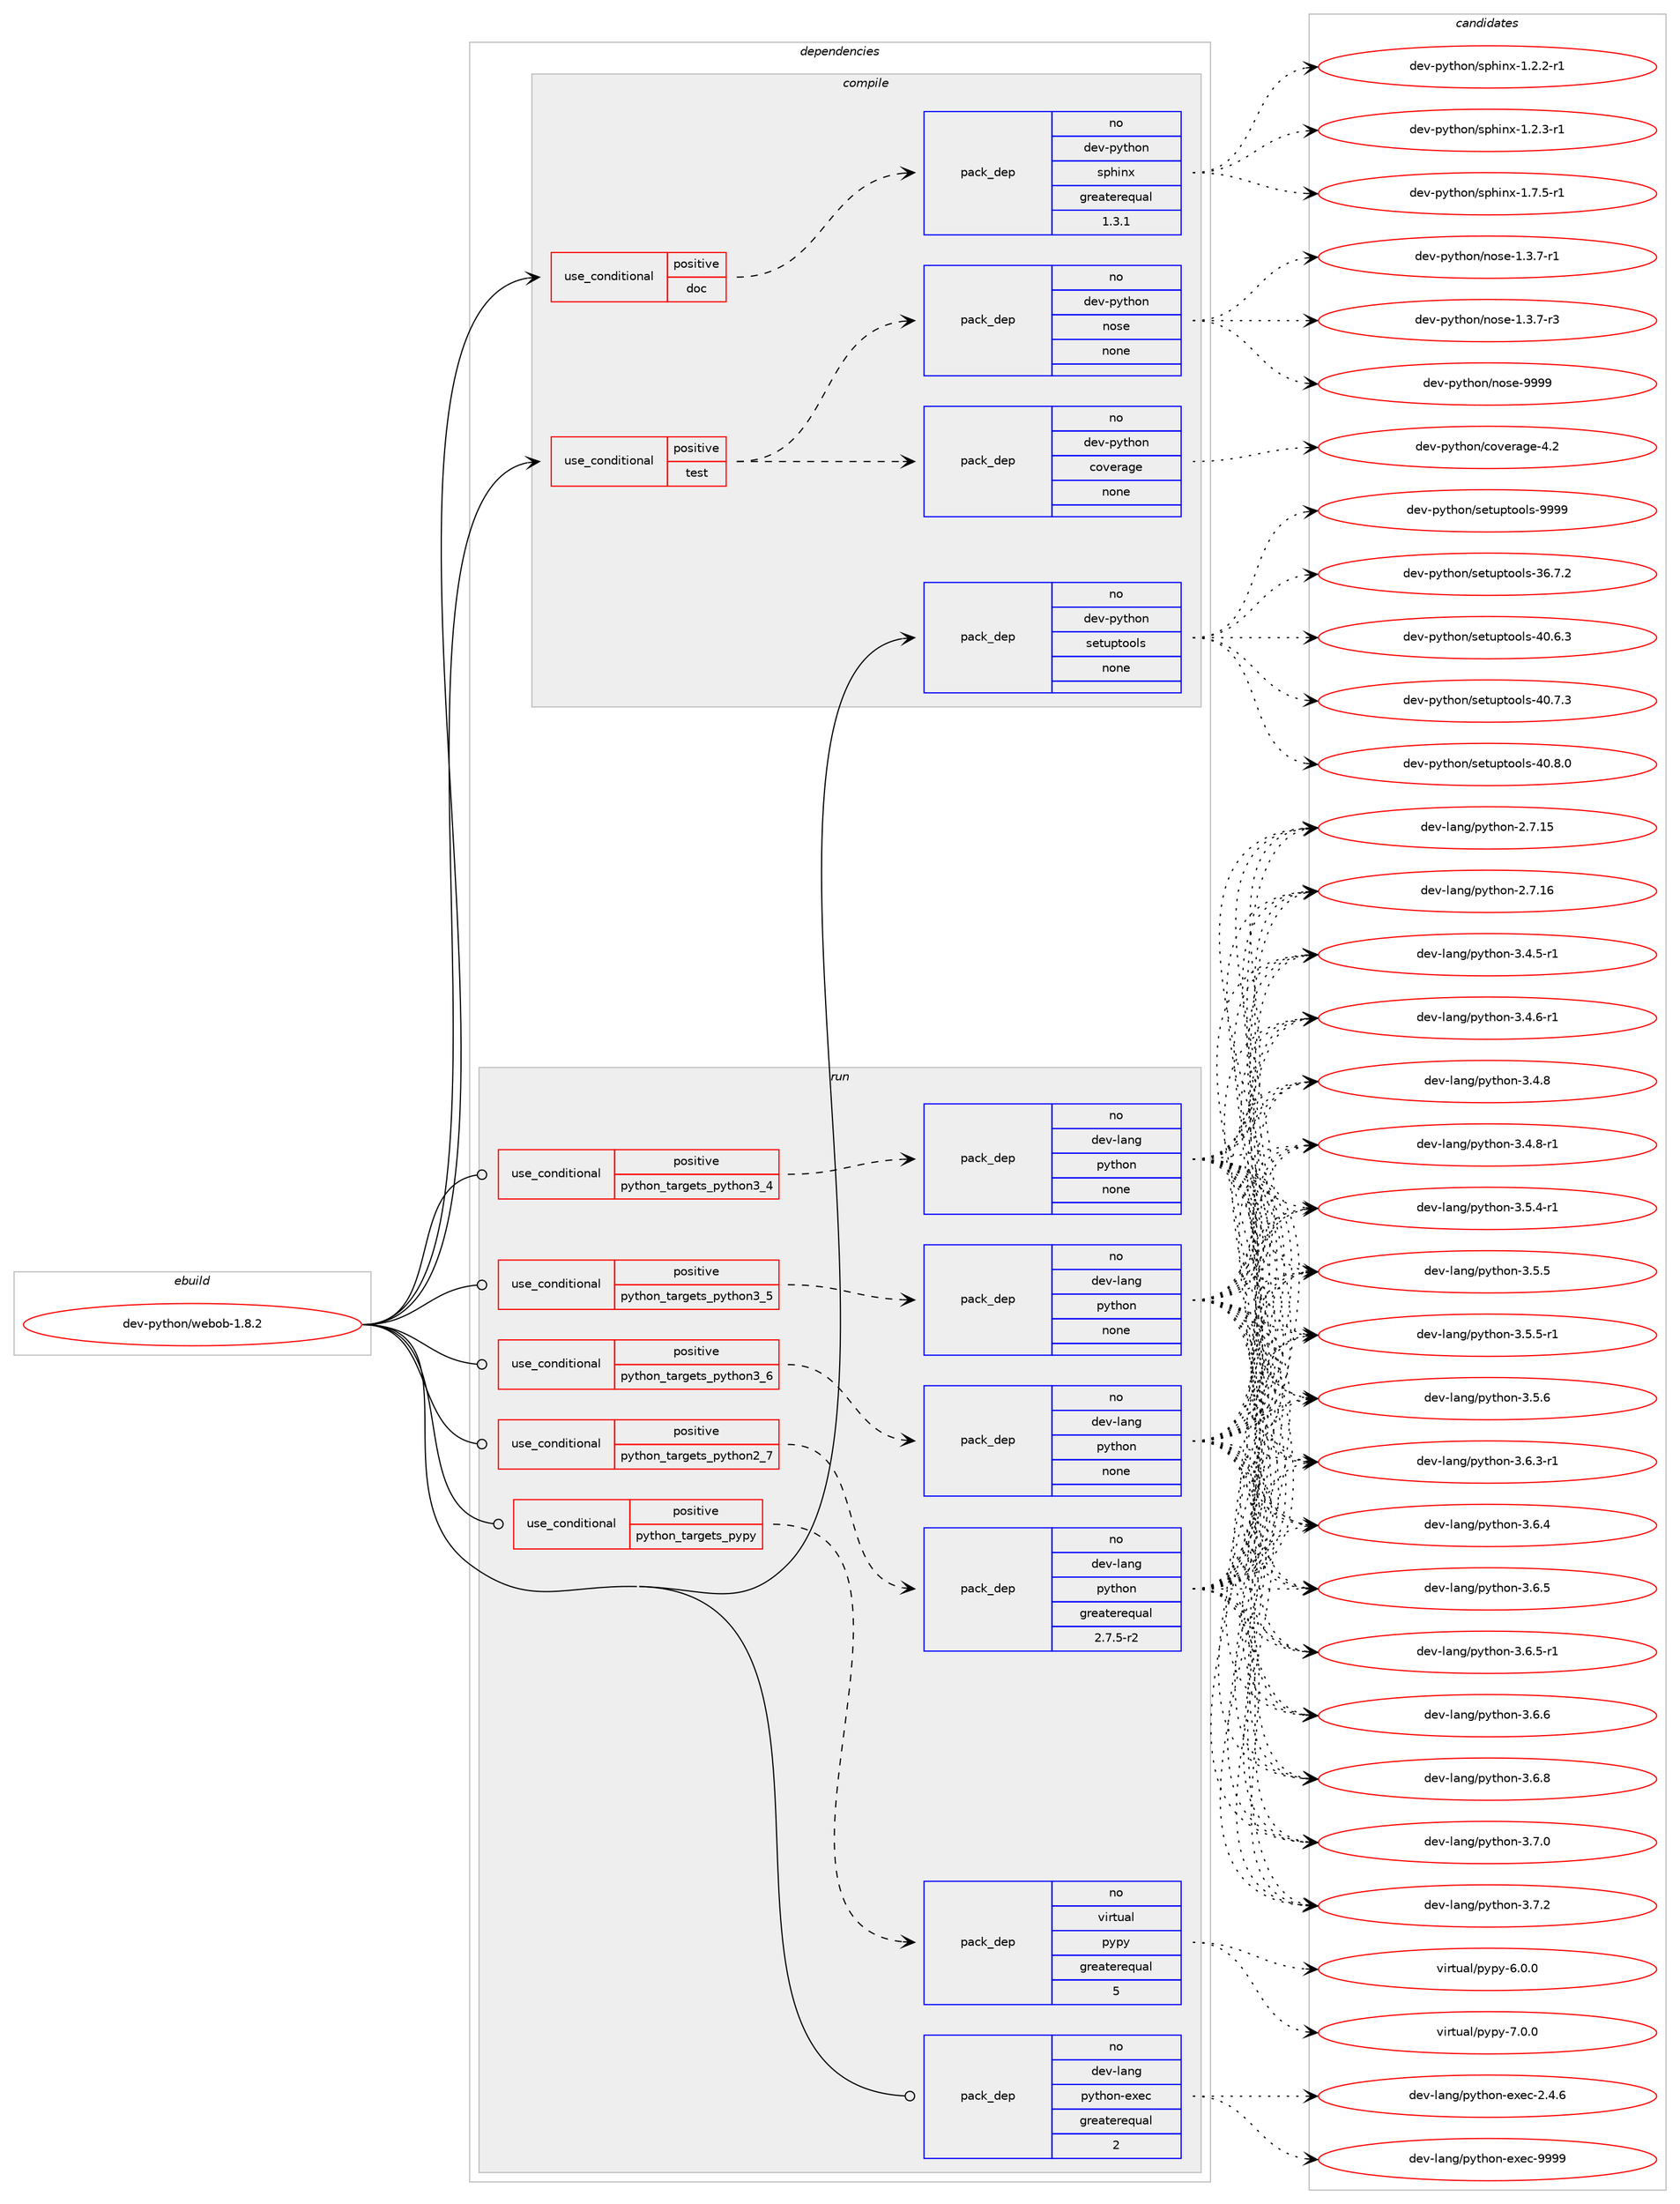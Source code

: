 digraph prolog {

# *************
# Graph options
# *************

newrank=true;
concentrate=true;
compound=true;
graph [rankdir=LR,fontname=Helvetica,fontsize=10,ranksep=1.5];#, ranksep=2.5, nodesep=0.2];
edge  [arrowhead=vee];
node  [fontname=Helvetica,fontsize=10];

# **********
# The ebuild
# **********

subgraph cluster_leftcol {
color=gray;
rank=same;
label=<<i>ebuild</i>>;
id [label="dev-python/webob-1.8.2", color=red, width=4, href="../dev-python/webob-1.8.2.svg"];
}

# ****************
# The dependencies
# ****************

subgraph cluster_midcol {
color=gray;
label=<<i>dependencies</i>>;
subgraph cluster_compile {
fillcolor="#eeeeee";
style=filled;
label=<<i>compile</i>>;
subgraph cond386706 {
dependency1447666 [label=<<TABLE BORDER="0" CELLBORDER="1" CELLSPACING="0" CELLPADDING="4"><TR><TD ROWSPAN="3" CELLPADDING="10">use_conditional</TD></TR><TR><TD>positive</TD></TR><TR><TD>doc</TD></TR></TABLE>>, shape=none, color=red];
subgraph pack1037590 {
dependency1447667 [label=<<TABLE BORDER="0" CELLBORDER="1" CELLSPACING="0" CELLPADDING="4" WIDTH="220"><TR><TD ROWSPAN="6" CELLPADDING="30">pack_dep</TD></TR><TR><TD WIDTH="110">no</TD></TR><TR><TD>dev-python</TD></TR><TR><TD>sphinx</TD></TR><TR><TD>greaterequal</TD></TR><TR><TD>1.3.1</TD></TR></TABLE>>, shape=none, color=blue];
}
dependency1447666:e -> dependency1447667:w [weight=20,style="dashed",arrowhead="vee"];
}
id:e -> dependency1447666:w [weight=20,style="solid",arrowhead="vee"];
subgraph cond386707 {
dependency1447668 [label=<<TABLE BORDER="0" CELLBORDER="1" CELLSPACING="0" CELLPADDING="4"><TR><TD ROWSPAN="3" CELLPADDING="10">use_conditional</TD></TR><TR><TD>positive</TD></TR><TR><TD>test</TD></TR></TABLE>>, shape=none, color=red];
subgraph pack1037591 {
dependency1447669 [label=<<TABLE BORDER="0" CELLBORDER="1" CELLSPACING="0" CELLPADDING="4" WIDTH="220"><TR><TD ROWSPAN="6" CELLPADDING="30">pack_dep</TD></TR><TR><TD WIDTH="110">no</TD></TR><TR><TD>dev-python</TD></TR><TR><TD>nose</TD></TR><TR><TD>none</TD></TR><TR><TD></TD></TR></TABLE>>, shape=none, color=blue];
}
dependency1447668:e -> dependency1447669:w [weight=20,style="dashed",arrowhead="vee"];
subgraph pack1037592 {
dependency1447670 [label=<<TABLE BORDER="0" CELLBORDER="1" CELLSPACING="0" CELLPADDING="4" WIDTH="220"><TR><TD ROWSPAN="6" CELLPADDING="30">pack_dep</TD></TR><TR><TD WIDTH="110">no</TD></TR><TR><TD>dev-python</TD></TR><TR><TD>coverage</TD></TR><TR><TD>none</TD></TR><TR><TD></TD></TR></TABLE>>, shape=none, color=blue];
}
dependency1447668:e -> dependency1447670:w [weight=20,style="dashed",arrowhead="vee"];
}
id:e -> dependency1447668:w [weight=20,style="solid",arrowhead="vee"];
subgraph pack1037593 {
dependency1447671 [label=<<TABLE BORDER="0" CELLBORDER="1" CELLSPACING="0" CELLPADDING="4" WIDTH="220"><TR><TD ROWSPAN="6" CELLPADDING="30">pack_dep</TD></TR><TR><TD WIDTH="110">no</TD></TR><TR><TD>dev-python</TD></TR><TR><TD>setuptools</TD></TR><TR><TD>none</TD></TR><TR><TD></TD></TR></TABLE>>, shape=none, color=blue];
}
id:e -> dependency1447671:w [weight=20,style="solid",arrowhead="vee"];
}
subgraph cluster_compileandrun {
fillcolor="#eeeeee";
style=filled;
label=<<i>compile and run</i>>;
}
subgraph cluster_run {
fillcolor="#eeeeee";
style=filled;
label=<<i>run</i>>;
subgraph cond386708 {
dependency1447672 [label=<<TABLE BORDER="0" CELLBORDER="1" CELLSPACING="0" CELLPADDING="4"><TR><TD ROWSPAN="3" CELLPADDING="10">use_conditional</TD></TR><TR><TD>positive</TD></TR><TR><TD>python_targets_pypy</TD></TR></TABLE>>, shape=none, color=red];
subgraph pack1037594 {
dependency1447673 [label=<<TABLE BORDER="0" CELLBORDER="1" CELLSPACING="0" CELLPADDING="4" WIDTH="220"><TR><TD ROWSPAN="6" CELLPADDING="30">pack_dep</TD></TR><TR><TD WIDTH="110">no</TD></TR><TR><TD>virtual</TD></TR><TR><TD>pypy</TD></TR><TR><TD>greaterequal</TD></TR><TR><TD>5</TD></TR></TABLE>>, shape=none, color=blue];
}
dependency1447672:e -> dependency1447673:w [weight=20,style="dashed",arrowhead="vee"];
}
id:e -> dependency1447672:w [weight=20,style="solid",arrowhead="odot"];
subgraph cond386709 {
dependency1447674 [label=<<TABLE BORDER="0" CELLBORDER="1" CELLSPACING="0" CELLPADDING="4"><TR><TD ROWSPAN="3" CELLPADDING="10">use_conditional</TD></TR><TR><TD>positive</TD></TR><TR><TD>python_targets_python2_7</TD></TR></TABLE>>, shape=none, color=red];
subgraph pack1037595 {
dependency1447675 [label=<<TABLE BORDER="0" CELLBORDER="1" CELLSPACING="0" CELLPADDING="4" WIDTH="220"><TR><TD ROWSPAN="6" CELLPADDING="30">pack_dep</TD></TR><TR><TD WIDTH="110">no</TD></TR><TR><TD>dev-lang</TD></TR><TR><TD>python</TD></TR><TR><TD>greaterequal</TD></TR><TR><TD>2.7.5-r2</TD></TR></TABLE>>, shape=none, color=blue];
}
dependency1447674:e -> dependency1447675:w [weight=20,style="dashed",arrowhead="vee"];
}
id:e -> dependency1447674:w [weight=20,style="solid",arrowhead="odot"];
subgraph cond386710 {
dependency1447676 [label=<<TABLE BORDER="0" CELLBORDER="1" CELLSPACING="0" CELLPADDING="4"><TR><TD ROWSPAN="3" CELLPADDING="10">use_conditional</TD></TR><TR><TD>positive</TD></TR><TR><TD>python_targets_python3_4</TD></TR></TABLE>>, shape=none, color=red];
subgraph pack1037596 {
dependency1447677 [label=<<TABLE BORDER="0" CELLBORDER="1" CELLSPACING="0" CELLPADDING="4" WIDTH="220"><TR><TD ROWSPAN="6" CELLPADDING="30">pack_dep</TD></TR><TR><TD WIDTH="110">no</TD></TR><TR><TD>dev-lang</TD></TR><TR><TD>python</TD></TR><TR><TD>none</TD></TR><TR><TD></TD></TR></TABLE>>, shape=none, color=blue];
}
dependency1447676:e -> dependency1447677:w [weight=20,style="dashed",arrowhead="vee"];
}
id:e -> dependency1447676:w [weight=20,style="solid",arrowhead="odot"];
subgraph cond386711 {
dependency1447678 [label=<<TABLE BORDER="0" CELLBORDER="1" CELLSPACING="0" CELLPADDING="4"><TR><TD ROWSPAN="3" CELLPADDING="10">use_conditional</TD></TR><TR><TD>positive</TD></TR><TR><TD>python_targets_python3_5</TD></TR></TABLE>>, shape=none, color=red];
subgraph pack1037597 {
dependency1447679 [label=<<TABLE BORDER="0" CELLBORDER="1" CELLSPACING="0" CELLPADDING="4" WIDTH="220"><TR><TD ROWSPAN="6" CELLPADDING="30">pack_dep</TD></TR><TR><TD WIDTH="110">no</TD></TR><TR><TD>dev-lang</TD></TR><TR><TD>python</TD></TR><TR><TD>none</TD></TR><TR><TD></TD></TR></TABLE>>, shape=none, color=blue];
}
dependency1447678:e -> dependency1447679:w [weight=20,style="dashed",arrowhead="vee"];
}
id:e -> dependency1447678:w [weight=20,style="solid",arrowhead="odot"];
subgraph cond386712 {
dependency1447680 [label=<<TABLE BORDER="0" CELLBORDER="1" CELLSPACING="0" CELLPADDING="4"><TR><TD ROWSPAN="3" CELLPADDING="10">use_conditional</TD></TR><TR><TD>positive</TD></TR><TR><TD>python_targets_python3_6</TD></TR></TABLE>>, shape=none, color=red];
subgraph pack1037598 {
dependency1447681 [label=<<TABLE BORDER="0" CELLBORDER="1" CELLSPACING="0" CELLPADDING="4" WIDTH="220"><TR><TD ROWSPAN="6" CELLPADDING="30">pack_dep</TD></TR><TR><TD WIDTH="110">no</TD></TR><TR><TD>dev-lang</TD></TR><TR><TD>python</TD></TR><TR><TD>none</TD></TR><TR><TD></TD></TR></TABLE>>, shape=none, color=blue];
}
dependency1447680:e -> dependency1447681:w [weight=20,style="dashed",arrowhead="vee"];
}
id:e -> dependency1447680:w [weight=20,style="solid",arrowhead="odot"];
subgraph pack1037599 {
dependency1447682 [label=<<TABLE BORDER="0" CELLBORDER="1" CELLSPACING="0" CELLPADDING="4" WIDTH="220"><TR><TD ROWSPAN="6" CELLPADDING="30">pack_dep</TD></TR><TR><TD WIDTH="110">no</TD></TR><TR><TD>dev-lang</TD></TR><TR><TD>python-exec</TD></TR><TR><TD>greaterequal</TD></TR><TR><TD>2</TD></TR></TABLE>>, shape=none, color=blue];
}
id:e -> dependency1447682:w [weight=20,style="solid",arrowhead="odot"];
}
}

# **************
# The candidates
# **************

subgraph cluster_choices {
rank=same;
color=gray;
label=<<i>candidates</i>>;

subgraph choice1037590 {
color=black;
nodesep=1;
choice10010111845112121116104111110471151121041051101204549465046504511449 [label="dev-python/sphinx-1.2.2-r1", color=red, width=4,href="../dev-python/sphinx-1.2.2-r1.svg"];
choice10010111845112121116104111110471151121041051101204549465046514511449 [label="dev-python/sphinx-1.2.3-r1", color=red, width=4,href="../dev-python/sphinx-1.2.3-r1.svg"];
choice10010111845112121116104111110471151121041051101204549465546534511449 [label="dev-python/sphinx-1.7.5-r1", color=red, width=4,href="../dev-python/sphinx-1.7.5-r1.svg"];
dependency1447667:e -> choice10010111845112121116104111110471151121041051101204549465046504511449:w [style=dotted,weight="100"];
dependency1447667:e -> choice10010111845112121116104111110471151121041051101204549465046514511449:w [style=dotted,weight="100"];
dependency1447667:e -> choice10010111845112121116104111110471151121041051101204549465546534511449:w [style=dotted,weight="100"];
}
subgraph choice1037591 {
color=black;
nodesep=1;
choice10010111845112121116104111110471101111151014549465146554511449 [label="dev-python/nose-1.3.7-r1", color=red, width=4,href="../dev-python/nose-1.3.7-r1.svg"];
choice10010111845112121116104111110471101111151014549465146554511451 [label="dev-python/nose-1.3.7-r3", color=red, width=4,href="../dev-python/nose-1.3.7-r3.svg"];
choice10010111845112121116104111110471101111151014557575757 [label="dev-python/nose-9999", color=red, width=4,href="../dev-python/nose-9999.svg"];
dependency1447669:e -> choice10010111845112121116104111110471101111151014549465146554511449:w [style=dotted,weight="100"];
dependency1447669:e -> choice10010111845112121116104111110471101111151014549465146554511451:w [style=dotted,weight="100"];
dependency1447669:e -> choice10010111845112121116104111110471101111151014557575757:w [style=dotted,weight="100"];
}
subgraph choice1037592 {
color=black;
nodesep=1;
choice1001011184511212111610411111047991111181011149710310145524650 [label="dev-python/coverage-4.2", color=red, width=4,href="../dev-python/coverage-4.2.svg"];
dependency1447670:e -> choice1001011184511212111610411111047991111181011149710310145524650:w [style=dotted,weight="100"];
}
subgraph choice1037593 {
color=black;
nodesep=1;
choice100101118451121211161041111104711510111611711211611111110811545515446554650 [label="dev-python/setuptools-36.7.2", color=red, width=4,href="../dev-python/setuptools-36.7.2.svg"];
choice100101118451121211161041111104711510111611711211611111110811545524846544651 [label="dev-python/setuptools-40.6.3", color=red, width=4,href="../dev-python/setuptools-40.6.3.svg"];
choice100101118451121211161041111104711510111611711211611111110811545524846554651 [label="dev-python/setuptools-40.7.3", color=red, width=4,href="../dev-python/setuptools-40.7.3.svg"];
choice100101118451121211161041111104711510111611711211611111110811545524846564648 [label="dev-python/setuptools-40.8.0", color=red, width=4,href="../dev-python/setuptools-40.8.0.svg"];
choice10010111845112121116104111110471151011161171121161111111081154557575757 [label="dev-python/setuptools-9999", color=red, width=4,href="../dev-python/setuptools-9999.svg"];
dependency1447671:e -> choice100101118451121211161041111104711510111611711211611111110811545515446554650:w [style=dotted,weight="100"];
dependency1447671:e -> choice100101118451121211161041111104711510111611711211611111110811545524846544651:w [style=dotted,weight="100"];
dependency1447671:e -> choice100101118451121211161041111104711510111611711211611111110811545524846554651:w [style=dotted,weight="100"];
dependency1447671:e -> choice100101118451121211161041111104711510111611711211611111110811545524846564648:w [style=dotted,weight="100"];
dependency1447671:e -> choice10010111845112121116104111110471151011161171121161111111081154557575757:w [style=dotted,weight="100"];
}
subgraph choice1037594 {
color=black;
nodesep=1;
choice1181051141161179710847112121112121455446484648 [label="virtual/pypy-6.0.0", color=red, width=4,href="../virtual/pypy-6.0.0.svg"];
choice1181051141161179710847112121112121455546484648 [label="virtual/pypy-7.0.0", color=red, width=4,href="../virtual/pypy-7.0.0.svg"];
dependency1447673:e -> choice1181051141161179710847112121112121455446484648:w [style=dotted,weight="100"];
dependency1447673:e -> choice1181051141161179710847112121112121455546484648:w [style=dotted,weight="100"];
}
subgraph choice1037595 {
color=black;
nodesep=1;
choice10010111845108971101034711212111610411111045504655464953 [label="dev-lang/python-2.7.15", color=red, width=4,href="../dev-lang/python-2.7.15.svg"];
choice10010111845108971101034711212111610411111045504655464954 [label="dev-lang/python-2.7.16", color=red, width=4,href="../dev-lang/python-2.7.16.svg"];
choice1001011184510897110103471121211161041111104551465246534511449 [label="dev-lang/python-3.4.5-r1", color=red, width=4,href="../dev-lang/python-3.4.5-r1.svg"];
choice1001011184510897110103471121211161041111104551465246544511449 [label="dev-lang/python-3.4.6-r1", color=red, width=4,href="../dev-lang/python-3.4.6-r1.svg"];
choice100101118451089711010347112121116104111110455146524656 [label="dev-lang/python-3.4.8", color=red, width=4,href="../dev-lang/python-3.4.8.svg"];
choice1001011184510897110103471121211161041111104551465246564511449 [label="dev-lang/python-3.4.8-r1", color=red, width=4,href="../dev-lang/python-3.4.8-r1.svg"];
choice1001011184510897110103471121211161041111104551465346524511449 [label="dev-lang/python-3.5.4-r1", color=red, width=4,href="../dev-lang/python-3.5.4-r1.svg"];
choice100101118451089711010347112121116104111110455146534653 [label="dev-lang/python-3.5.5", color=red, width=4,href="../dev-lang/python-3.5.5.svg"];
choice1001011184510897110103471121211161041111104551465346534511449 [label="dev-lang/python-3.5.5-r1", color=red, width=4,href="../dev-lang/python-3.5.5-r1.svg"];
choice100101118451089711010347112121116104111110455146534654 [label="dev-lang/python-3.5.6", color=red, width=4,href="../dev-lang/python-3.5.6.svg"];
choice1001011184510897110103471121211161041111104551465446514511449 [label="dev-lang/python-3.6.3-r1", color=red, width=4,href="../dev-lang/python-3.6.3-r1.svg"];
choice100101118451089711010347112121116104111110455146544652 [label="dev-lang/python-3.6.4", color=red, width=4,href="../dev-lang/python-3.6.4.svg"];
choice100101118451089711010347112121116104111110455146544653 [label="dev-lang/python-3.6.5", color=red, width=4,href="../dev-lang/python-3.6.5.svg"];
choice1001011184510897110103471121211161041111104551465446534511449 [label="dev-lang/python-3.6.5-r1", color=red, width=4,href="../dev-lang/python-3.6.5-r1.svg"];
choice100101118451089711010347112121116104111110455146544654 [label="dev-lang/python-3.6.6", color=red, width=4,href="../dev-lang/python-3.6.6.svg"];
choice100101118451089711010347112121116104111110455146544656 [label="dev-lang/python-3.6.8", color=red, width=4,href="../dev-lang/python-3.6.8.svg"];
choice100101118451089711010347112121116104111110455146554648 [label="dev-lang/python-3.7.0", color=red, width=4,href="../dev-lang/python-3.7.0.svg"];
choice100101118451089711010347112121116104111110455146554650 [label="dev-lang/python-3.7.2", color=red, width=4,href="../dev-lang/python-3.7.2.svg"];
dependency1447675:e -> choice10010111845108971101034711212111610411111045504655464953:w [style=dotted,weight="100"];
dependency1447675:e -> choice10010111845108971101034711212111610411111045504655464954:w [style=dotted,weight="100"];
dependency1447675:e -> choice1001011184510897110103471121211161041111104551465246534511449:w [style=dotted,weight="100"];
dependency1447675:e -> choice1001011184510897110103471121211161041111104551465246544511449:w [style=dotted,weight="100"];
dependency1447675:e -> choice100101118451089711010347112121116104111110455146524656:w [style=dotted,weight="100"];
dependency1447675:e -> choice1001011184510897110103471121211161041111104551465246564511449:w [style=dotted,weight="100"];
dependency1447675:e -> choice1001011184510897110103471121211161041111104551465346524511449:w [style=dotted,weight="100"];
dependency1447675:e -> choice100101118451089711010347112121116104111110455146534653:w [style=dotted,weight="100"];
dependency1447675:e -> choice1001011184510897110103471121211161041111104551465346534511449:w [style=dotted,weight="100"];
dependency1447675:e -> choice100101118451089711010347112121116104111110455146534654:w [style=dotted,weight="100"];
dependency1447675:e -> choice1001011184510897110103471121211161041111104551465446514511449:w [style=dotted,weight="100"];
dependency1447675:e -> choice100101118451089711010347112121116104111110455146544652:w [style=dotted,weight="100"];
dependency1447675:e -> choice100101118451089711010347112121116104111110455146544653:w [style=dotted,weight="100"];
dependency1447675:e -> choice1001011184510897110103471121211161041111104551465446534511449:w [style=dotted,weight="100"];
dependency1447675:e -> choice100101118451089711010347112121116104111110455146544654:w [style=dotted,weight="100"];
dependency1447675:e -> choice100101118451089711010347112121116104111110455146544656:w [style=dotted,weight="100"];
dependency1447675:e -> choice100101118451089711010347112121116104111110455146554648:w [style=dotted,weight="100"];
dependency1447675:e -> choice100101118451089711010347112121116104111110455146554650:w [style=dotted,weight="100"];
}
subgraph choice1037596 {
color=black;
nodesep=1;
choice10010111845108971101034711212111610411111045504655464953 [label="dev-lang/python-2.7.15", color=red, width=4,href="../dev-lang/python-2.7.15.svg"];
choice10010111845108971101034711212111610411111045504655464954 [label="dev-lang/python-2.7.16", color=red, width=4,href="../dev-lang/python-2.7.16.svg"];
choice1001011184510897110103471121211161041111104551465246534511449 [label="dev-lang/python-3.4.5-r1", color=red, width=4,href="../dev-lang/python-3.4.5-r1.svg"];
choice1001011184510897110103471121211161041111104551465246544511449 [label="dev-lang/python-3.4.6-r1", color=red, width=4,href="../dev-lang/python-3.4.6-r1.svg"];
choice100101118451089711010347112121116104111110455146524656 [label="dev-lang/python-3.4.8", color=red, width=4,href="../dev-lang/python-3.4.8.svg"];
choice1001011184510897110103471121211161041111104551465246564511449 [label="dev-lang/python-3.4.8-r1", color=red, width=4,href="../dev-lang/python-3.4.8-r1.svg"];
choice1001011184510897110103471121211161041111104551465346524511449 [label="dev-lang/python-3.5.4-r1", color=red, width=4,href="../dev-lang/python-3.5.4-r1.svg"];
choice100101118451089711010347112121116104111110455146534653 [label="dev-lang/python-3.5.5", color=red, width=4,href="../dev-lang/python-3.5.5.svg"];
choice1001011184510897110103471121211161041111104551465346534511449 [label="dev-lang/python-3.5.5-r1", color=red, width=4,href="../dev-lang/python-3.5.5-r1.svg"];
choice100101118451089711010347112121116104111110455146534654 [label="dev-lang/python-3.5.6", color=red, width=4,href="../dev-lang/python-3.5.6.svg"];
choice1001011184510897110103471121211161041111104551465446514511449 [label="dev-lang/python-3.6.3-r1", color=red, width=4,href="../dev-lang/python-3.6.3-r1.svg"];
choice100101118451089711010347112121116104111110455146544652 [label="dev-lang/python-3.6.4", color=red, width=4,href="../dev-lang/python-3.6.4.svg"];
choice100101118451089711010347112121116104111110455146544653 [label="dev-lang/python-3.6.5", color=red, width=4,href="../dev-lang/python-3.6.5.svg"];
choice1001011184510897110103471121211161041111104551465446534511449 [label="dev-lang/python-3.6.5-r1", color=red, width=4,href="../dev-lang/python-3.6.5-r1.svg"];
choice100101118451089711010347112121116104111110455146544654 [label="dev-lang/python-3.6.6", color=red, width=4,href="../dev-lang/python-3.6.6.svg"];
choice100101118451089711010347112121116104111110455146544656 [label="dev-lang/python-3.6.8", color=red, width=4,href="../dev-lang/python-3.6.8.svg"];
choice100101118451089711010347112121116104111110455146554648 [label="dev-lang/python-3.7.0", color=red, width=4,href="../dev-lang/python-3.7.0.svg"];
choice100101118451089711010347112121116104111110455146554650 [label="dev-lang/python-3.7.2", color=red, width=4,href="../dev-lang/python-3.7.2.svg"];
dependency1447677:e -> choice10010111845108971101034711212111610411111045504655464953:w [style=dotted,weight="100"];
dependency1447677:e -> choice10010111845108971101034711212111610411111045504655464954:w [style=dotted,weight="100"];
dependency1447677:e -> choice1001011184510897110103471121211161041111104551465246534511449:w [style=dotted,weight="100"];
dependency1447677:e -> choice1001011184510897110103471121211161041111104551465246544511449:w [style=dotted,weight="100"];
dependency1447677:e -> choice100101118451089711010347112121116104111110455146524656:w [style=dotted,weight="100"];
dependency1447677:e -> choice1001011184510897110103471121211161041111104551465246564511449:w [style=dotted,weight="100"];
dependency1447677:e -> choice1001011184510897110103471121211161041111104551465346524511449:w [style=dotted,weight="100"];
dependency1447677:e -> choice100101118451089711010347112121116104111110455146534653:w [style=dotted,weight="100"];
dependency1447677:e -> choice1001011184510897110103471121211161041111104551465346534511449:w [style=dotted,weight="100"];
dependency1447677:e -> choice100101118451089711010347112121116104111110455146534654:w [style=dotted,weight="100"];
dependency1447677:e -> choice1001011184510897110103471121211161041111104551465446514511449:w [style=dotted,weight="100"];
dependency1447677:e -> choice100101118451089711010347112121116104111110455146544652:w [style=dotted,weight="100"];
dependency1447677:e -> choice100101118451089711010347112121116104111110455146544653:w [style=dotted,weight="100"];
dependency1447677:e -> choice1001011184510897110103471121211161041111104551465446534511449:w [style=dotted,weight="100"];
dependency1447677:e -> choice100101118451089711010347112121116104111110455146544654:w [style=dotted,weight="100"];
dependency1447677:e -> choice100101118451089711010347112121116104111110455146544656:w [style=dotted,weight="100"];
dependency1447677:e -> choice100101118451089711010347112121116104111110455146554648:w [style=dotted,weight="100"];
dependency1447677:e -> choice100101118451089711010347112121116104111110455146554650:w [style=dotted,weight="100"];
}
subgraph choice1037597 {
color=black;
nodesep=1;
choice10010111845108971101034711212111610411111045504655464953 [label="dev-lang/python-2.7.15", color=red, width=4,href="../dev-lang/python-2.7.15.svg"];
choice10010111845108971101034711212111610411111045504655464954 [label="dev-lang/python-2.7.16", color=red, width=4,href="../dev-lang/python-2.7.16.svg"];
choice1001011184510897110103471121211161041111104551465246534511449 [label="dev-lang/python-3.4.5-r1", color=red, width=4,href="../dev-lang/python-3.4.5-r1.svg"];
choice1001011184510897110103471121211161041111104551465246544511449 [label="dev-lang/python-3.4.6-r1", color=red, width=4,href="../dev-lang/python-3.4.6-r1.svg"];
choice100101118451089711010347112121116104111110455146524656 [label="dev-lang/python-3.4.8", color=red, width=4,href="../dev-lang/python-3.4.8.svg"];
choice1001011184510897110103471121211161041111104551465246564511449 [label="dev-lang/python-3.4.8-r1", color=red, width=4,href="../dev-lang/python-3.4.8-r1.svg"];
choice1001011184510897110103471121211161041111104551465346524511449 [label="dev-lang/python-3.5.4-r1", color=red, width=4,href="../dev-lang/python-3.5.4-r1.svg"];
choice100101118451089711010347112121116104111110455146534653 [label="dev-lang/python-3.5.5", color=red, width=4,href="../dev-lang/python-3.5.5.svg"];
choice1001011184510897110103471121211161041111104551465346534511449 [label="dev-lang/python-3.5.5-r1", color=red, width=4,href="../dev-lang/python-3.5.5-r1.svg"];
choice100101118451089711010347112121116104111110455146534654 [label="dev-lang/python-3.5.6", color=red, width=4,href="../dev-lang/python-3.5.6.svg"];
choice1001011184510897110103471121211161041111104551465446514511449 [label="dev-lang/python-3.6.3-r1", color=red, width=4,href="../dev-lang/python-3.6.3-r1.svg"];
choice100101118451089711010347112121116104111110455146544652 [label="dev-lang/python-3.6.4", color=red, width=4,href="../dev-lang/python-3.6.4.svg"];
choice100101118451089711010347112121116104111110455146544653 [label="dev-lang/python-3.6.5", color=red, width=4,href="../dev-lang/python-3.6.5.svg"];
choice1001011184510897110103471121211161041111104551465446534511449 [label="dev-lang/python-3.6.5-r1", color=red, width=4,href="../dev-lang/python-3.6.5-r1.svg"];
choice100101118451089711010347112121116104111110455146544654 [label="dev-lang/python-3.6.6", color=red, width=4,href="../dev-lang/python-3.6.6.svg"];
choice100101118451089711010347112121116104111110455146544656 [label="dev-lang/python-3.6.8", color=red, width=4,href="../dev-lang/python-3.6.8.svg"];
choice100101118451089711010347112121116104111110455146554648 [label="dev-lang/python-3.7.0", color=red, width=4,href="../dev-lang/python-3.7.0.svg"];
choice100101118451089711010347112121116104111110455146554650 [label="dev-lang/python-3.7.2", color=red, width=4,href="../dev-lang/python-3.7.2.svg"];
dependency1447679:e -> choice10010111845108971101034711212111610411111045504655464953:w [style=dotted,weight="100"];
dependency1447679:e -> choice10010111845108971101034711212111610411111045504655464954:w [style=dotted,weight="100"];
dependency1447679:e -> choice1001011184510897110103471121211161041111104551465246534511449:w [style=dotted,weight="100"];
dependency1447679:e -> choice1001011184510897110103471121211161041111104551465246544511449:w [style=dotted,weight="100"];
dependency1447679:e -> choice100101118451089711010347112121116104111110455146524656:w [style=dotted,weight="100"];
dependency1447679:e -> choice1001011184510897110103471121211161041111104551465246564511449:w [style=dotted,weight="100"];
dependency1447679:e -> choice1001011184510897110103471121211161041111104551465346524511449:w [style=dotted,weight="100"];
dependency1447679:e -> choice100101118451089711010347112121116104111110455146534653:w [style=dotted,weight="100"];
dependency1447679:e -> choice1001011184510897110103471121211161041111104551465346534511449:w [style=dotted,weight="100"];
dependency1447679:e -> choice100101118451089711010347112121116104111110455146534654:w [style=dotted,weight="100"];
dependency1447679:e -> choice1001011184510897110103471121211161041111104551465446514511449:w [style=dotted,weight="100"];
dependency1447679:e -> choice100101118451089711010347112121116104111110455146544652:w [style=dotted,weight="100"];
dependency1447679:e -> choice100101118451089711010347112121116104111110455146544653:w [style=dotted,weight="100"];
dependency1447679:e -> choice1001011184510897110103471121211161041111104551465446534511449:w [style=dotted,weight="100"];
dependency1447679:e -> choice100101118451089711010347112121116104111110455146544654:w [style=dotted,weight="100"];
dependency1447679:e -> choice100101118451089711010347112121116104111110455146544656:w [style=dotted,weight="100"];
dependency1447679:e -> choice100101118451089711010347112121116104111110455146554648:w [style=dotted,weight="100"];
dependency1447679:e -> choice100101118451089711010347112121116104111110455146554650:w [style=dotted,weight="100"];
}
subgraph choice1037598 {
color=black;
nodesep=1;
choice10010111845108971101034711212111610411111045504655464953 [label="dev-lang/python-2.7.15", color=red, width=4,href="../dev-lang/python-2.7.15.svg"];
choice10010111845108971101034711212111610411111045504655464954 [label="dev-lang/python-2.7.16", color=red, width=4,href="../dev-lang/python-2.7.16.svg"];
choice1001011184510897110103471121211161041111104551465246534511449 [label="dev-lang/python-3.4.5-r1", color=red, width=4,href="../dev-lang/python-3.4.5-r1.svg"];
choice1001011184510897110103471121211161041111104551465246544511449 [label="dev-lang/python-3.4.6-r1", color=red, width=4,href="../dev-lang/python-3.4.6-r1.svg"];
choice100101118451089711010347112121116104111110455146524656 [label="dev-lang/python-3.4.8", color=red, width=4,href="../dev-lang/python-3.4.8.svg"];
choice1001011184510897110103471121211161041111104551465246564511449 [label="dev-lang/python-3.4.8-r1", color=red, width=4,href="../dev-lang/python-3.4.8-r1.svg"];
choice1001011184510897110103471121211161041111104551465346524511449 [label="dev-lang/python-3.5.4-r1", color=red, width=4,href="../dev-lang/python-3.5.4-r1.svg"];
choice100101118451089711010347112121116104111110455146534653 [label="dev-lang/python-3.5.5", color=red, width=4,href="../dev-lang/python-3.5.5.svg"];
choice1001011184510897110103471121211161041111104551465346534511449 [label="dev-lang/python-3.5.5-r1", color=red, width=4,href="../dev-lang/python-3.5.5-r1.svg"];
choice100101118451089711010347112121116104111110455146534654 [label="dev-lang/python-3.5.6", color=red, width=4,href="../dev-lang/python-3.5.6.svg"];
choice1001011184510897110103471121211161041111104551465446514511449 [label="dev-lang/python-3.6.3-r1", color=red, width=4,href="../dev-lang/python-3.6.3-r1.svg"];
choice100101118451089711010347112121116104111110455146544652 [label="dev-lang/python-3.6.4", color=red, width=4,href="../dev-lang/python-3.6.4.svg"];
choice100101118451089711010347112121116104111110455146544653 [label="dev-lang/python-3.6.5", color=red, width=4,href="../dev-lang/python-3.6.5.svg"];
choice1001011184510897110103471121211161041111104551465446534511449 [label="dev-lang/python-3.6.5-r1", color=red, width=4,href="../dev-lang/python-3.6.5-r1.svg"];
choice100101118451089711010347112121116104111110455146544654 [label="dev-lang/python-3.6.6", color=red, width=4,href="../dev-lang/python-3.6.6.svg"];
choice100101118451089711010347112121116104111110455146544656 [label="dev-lang/python-3.6.8", color=red, width=4,href="../dev-lang/python-3.6.8.svg"];
choice100101118451089711010347112121116104111110455146554648 [label="dev-lang/python-3.7.0", color=red, width=4,href="../dev-lang/python-3.7.0.svg"];
choice100101118451089711010347112121116104111110455146554650 [label="dev-lang/python-3.7.2", color=red, width=4,href="../dev-lang/python-3.7.2.svg"];
dependency1447681:e -> choice10010111845108971101034711212111610411111045504655464953:w [style=dotted,weight="100"];
dependency1447681:e -> choice10010111845108971101034711212111610411111045504655464954:w [style=dotted,weight="100"];
dependency1447681:e -> choice1001011184510897110103471121211161041111104551465246534511449:w [style=dotted,weight="100"];
dependency1447681:e -> choice1001011184510897110103471121211161041111104551465246544511449:w [style=dotted,weight="100"];
dependency1447681:e -> choice100101118451089711010347112121116104111110455146524656:w [style=dotted,weight="100"];
dependency1447681:e -> choice1001011184510897110103471121211161041111104551465246564511449:w [style=dotted,weight="100"];
dependency1447681:e -> choice1001011184510897110103471121211161041111104551465346524511449:w [style=dotted,weight="100"];
dependency1447681:e -> choice100101118451089711010347112121116104111110455146534653:w [style=dotted,weight="100"];
dependency1447681:e -> choice1001011184510897110103471121211161041111104551465346534511449:w [style=dotted,weight="100"];
dependency1447681:e -> choice100101118451089711010347112121116104111110455146534654:w [style=dotted,weight="100"];
dependency1447681:e -> choice1001011184510897110103471121211161041111104551465446514511449:w [style=dotted,weight="100"];
dependency1447681:e -> choice100101118451089711010347112121116104111110455146544652:w [style=dotted,weight="100"];
dependency1447681:e -> choice100101118451089711010347112121116104111110455146544653:w [style=dotted,weight="100"];
dependency1447681:e -> choice1001011184510897110103471121211161041111104551465446534511449:w [style=dotted,weight="100"];
dependency1447681:e -> choice100101118451089711010347112121116104111110455146544654:w [style=dotted,weight="100"];
dependency1447681:e -> choice100101118451089711010347112121116104111110455146544656:w [style=dotted,weight="100"];
dependency1447681:e -> choice100101118451089711010347112121116104111110455146554648:w [style=dotted,weight="100"];
dependency1447681:e -> choice100101118451089711010347112121116104111110455146554650:w [style=dotted,weight="100"];
}
subgraph choice1037599 {
color=black;
nodesep=1;
choice1001011184510897110103471121211161041111104510112010199455046524654 [label="dev-lang/python-exec-2.4.6", color=red, width=4,href="../dev-lang/python-exec-2.4.6.svg"];
choice10010111845108971101034711212111610411111045101120101994557575757 [label="dev-lang/python-exec-9999", color=red, width=4,href="../dev-lang/python-exec-9999.svg"];
dependency1447682:e -> choice1001011184510897110103471121211161041111104510112010199455046524654:w [style=dotted,weight="100"];
dependency1447682:e -> choice10010111845108971101034711212111610411111045101120101994557575757:w [style=dotted,weight="100"];
}
}

}

